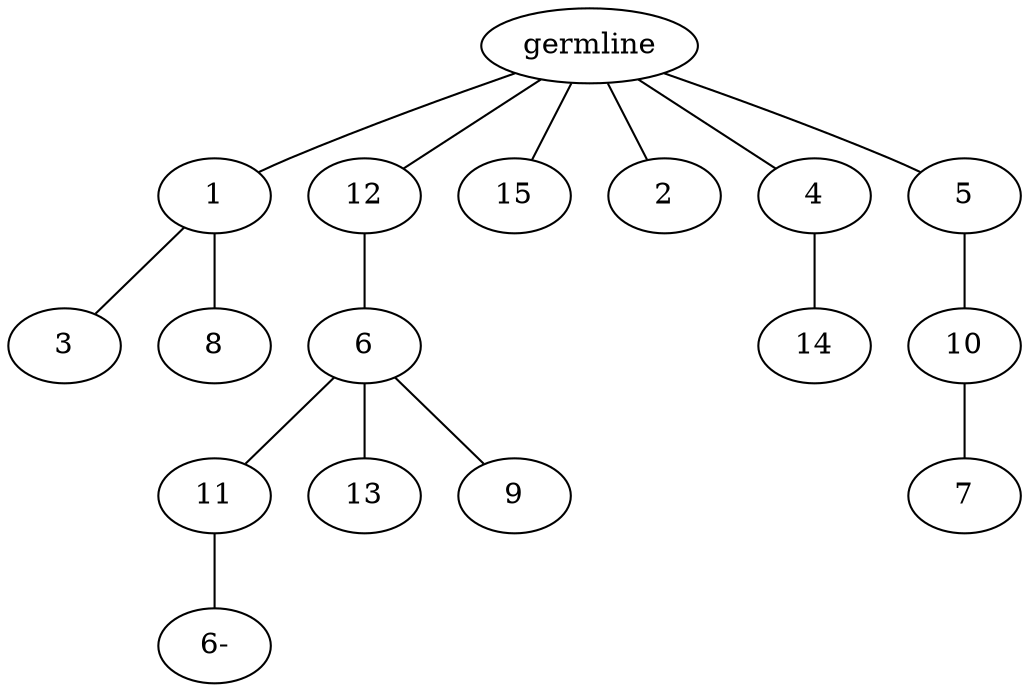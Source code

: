 graph tree {
    "139939775859200" [label="germline"];
    "139939775719264" [label="1"];
    "139939775794096" [label="3"];
    "139939775794048" [label="8"];
    "139939775736560" [label="12"];
    "139939775792608" [label="6"];
    "139939775842240" [label="11"];
    "139939775719552" [label="6-"];
    "139939775843344" [label="13"];
    "139939775842864" [label="9"];
    "139939775735696" [label="15"];
    "139939775792416" [label="2"];
    "139939775734976" [label="4"];
    "139939775842672" [label="14"];
    "139939775841904" [label="5"];
    "139939775842384" [label="10"];
    "139939775843872" [label="7"];
    "139939775859200" -- "139939775719264";
    "139939775859200" -- "139939775736560";
    "139939775859200" -- "139939775735696";
    "139939775859200" -- "139939775792416";
    "139939775859200" -- "139939775734976";
    "139939775859200" -- "139939775841904";
    "139939775719264" -- "139939775794096";
    "139939775719264" -- "139939775794048";
    "139939775736560" -- "139939775792608";
    "139939775792608" -- "139939775842240";
    "139939775792608" -- "139939775843344";
    "139939775792608" -- "139939775842864";
    "139939775842240" -- "139939775719552";
    "139939775734976" -- "139939775842672";
    "139939775841904" -- "139939775842384";
    "139939775842384" -- "139939775843872";
}
